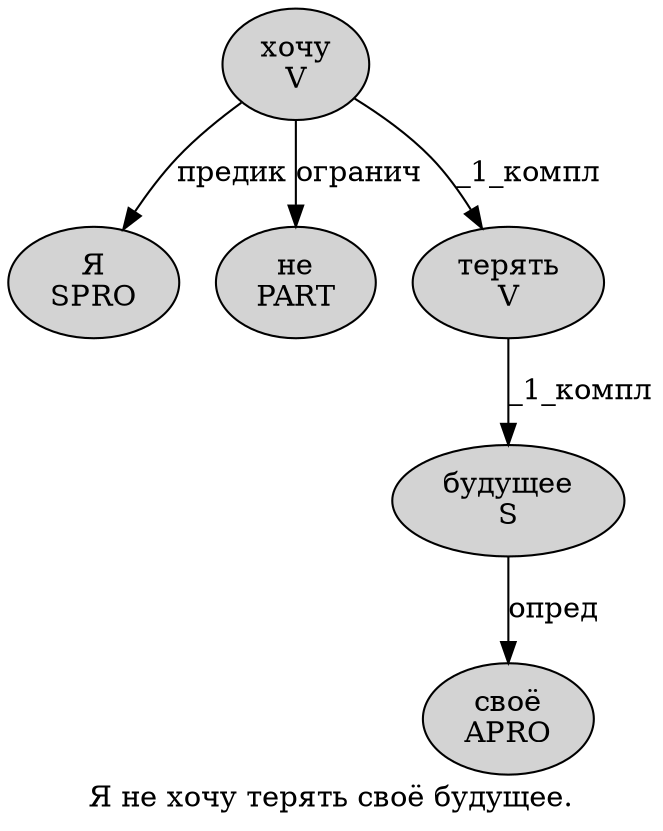 digraph SENTENCE_1527 {
	graph [label="Я не хочу терять своё будущее."]
	node [style=filled]
		0 [label="Я
SPRO" color="" fillcolor=lightgray penwidth=1 shape=ellipse]
		1 [label="не
PART" color="" fillcolor=lightgray penwidth=1 shape=ellipse]
		2 [label="хочу
V" color="" fillcolor=lightgray penwidth=1 shape=ellipse]
		3 [label="терять
V" color="" fillcolor=lightgray penwidth=1 shape=ellipse]
		4 [label="своё
APRO" color="" fillcolor=lightgray penwidth=1 shape=ellipse]
		5 [label="будущее
S" color="" fillcolor=lightgray penwidth=1 shape=ellipse]
			3 -> 5 [label="_1_компл"]
			5 -> 4 [label="опред"]
			2 -> 0 [label="предик"]
			2 -> 1 [label="огранич"]
			2 -> 3 [label="_1_компл"]
}